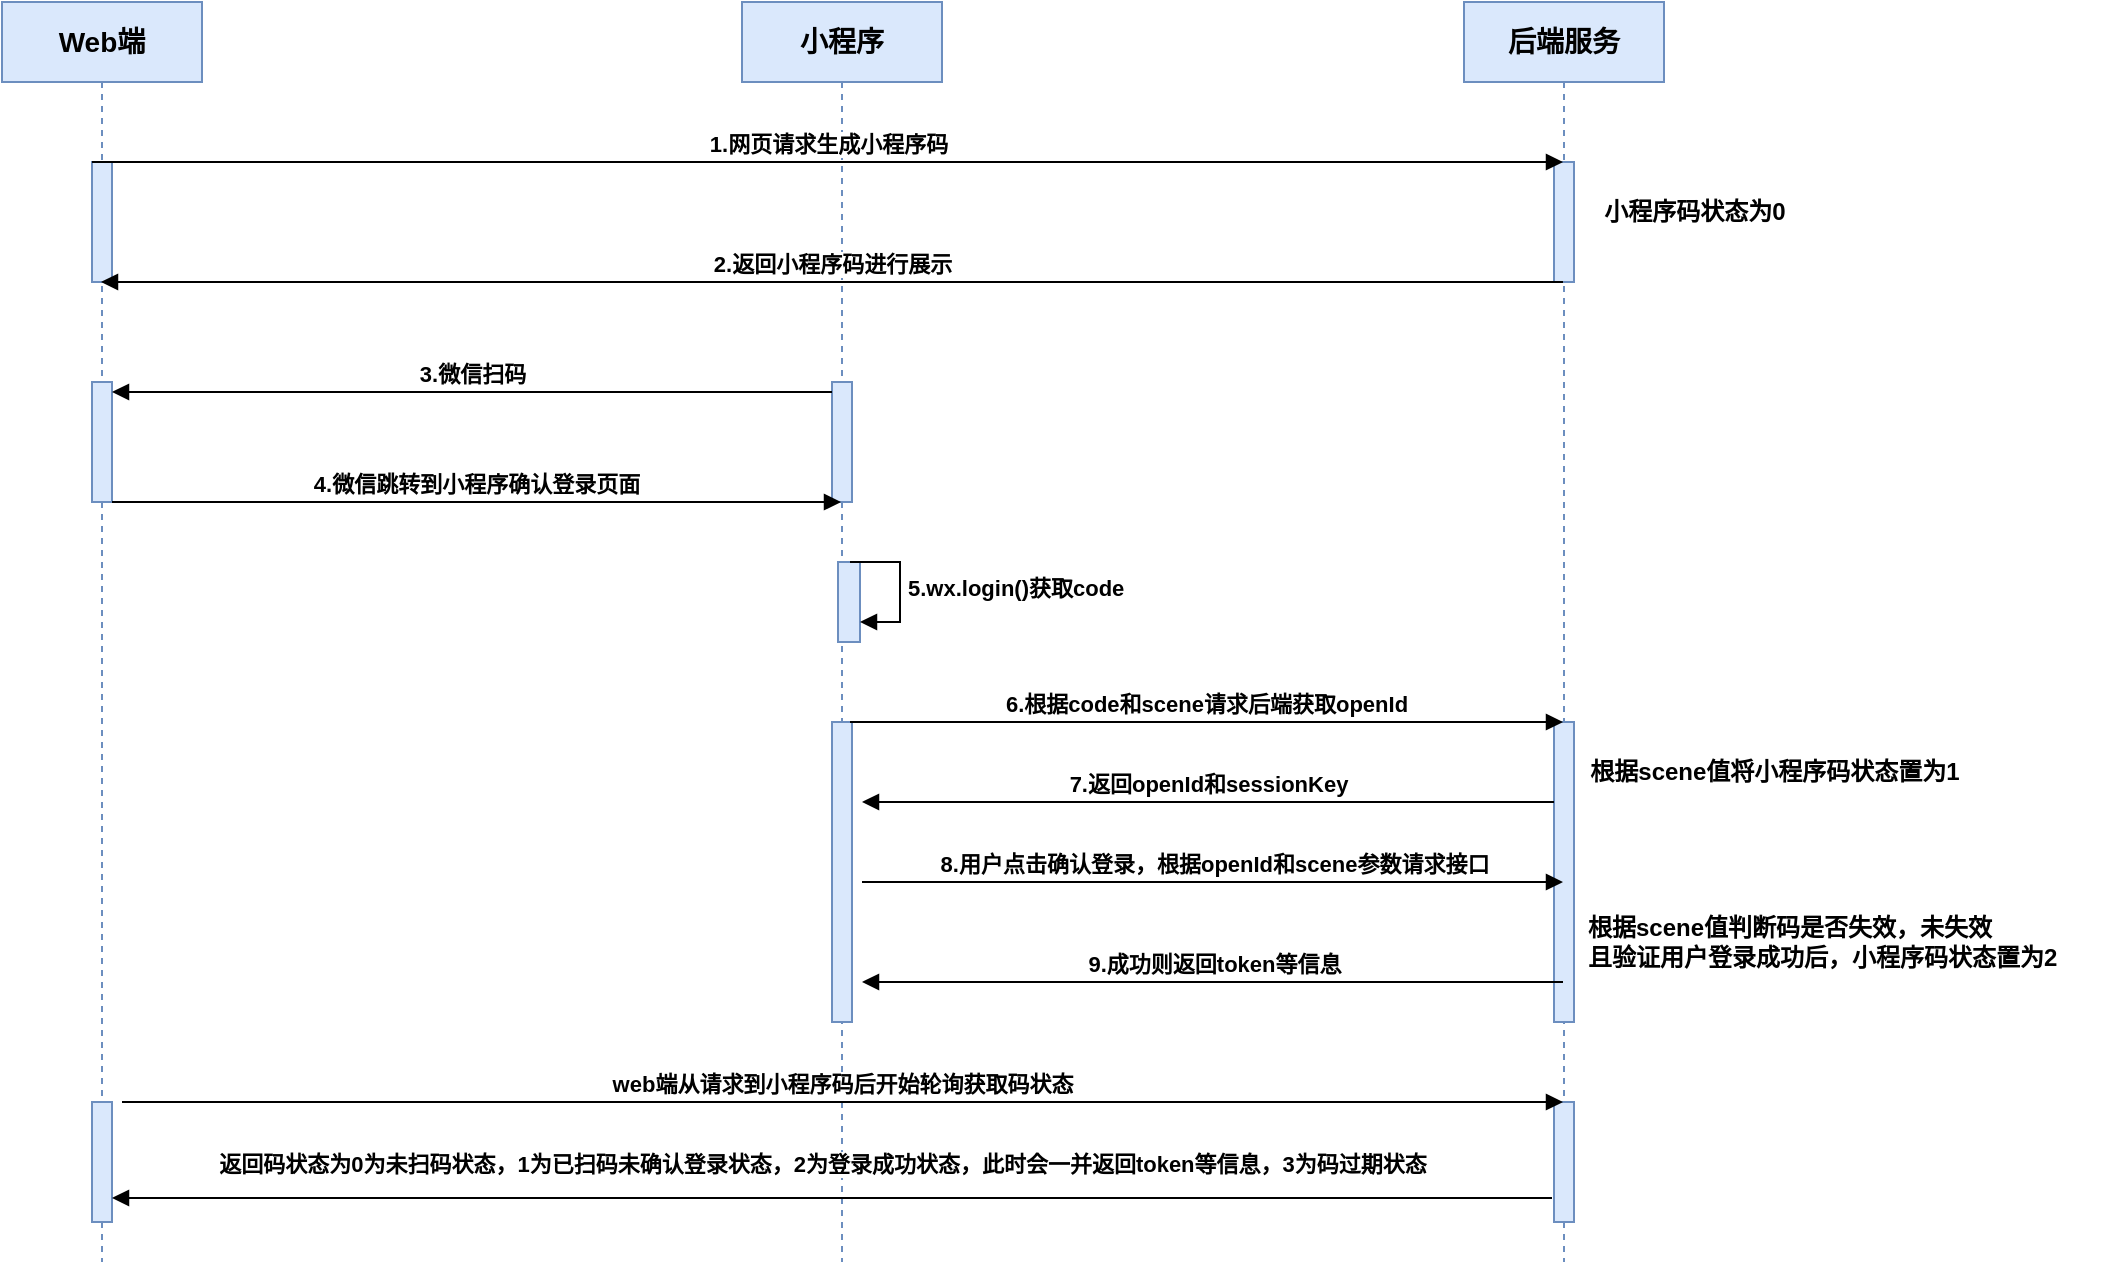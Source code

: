<mxfile version="21.7.2" type="github">
  <diagram name="第 1 页" id="rQ2lWjcHgX8oQIh0ghAI">
    <mxGraphModel dx="1434" dy="758" grid="1" gridSize="10" guides="1" tooltips="1" connect="1" arrows="1" fold="1" page="1" pageScale="1" pageWidth="827" pageHeight="1169" math="0" shadow="0">
      <root>
        <mxCell id="0" />
        <mxCell id="1" parent="0" />
        <mxCell id="YomFTz4jYWi4zwz7rAQW-1" value="Web端" style="shape=umlLifeline;perimeter=lifelinePerimeter;whiteSpace=wrap;html=1;container=1;dropTarget=0;collapsible=0;recursiveResize=0;outlineConnect=0;portConstraint=eastwest;newEdgeStyle={&quot;curved&quot;:0,&quot;rounded&quot;:0};fillColor=#dae8fc;strokeColor=#6c8ebf;strokeWidth=1;fontStyle=1;fontSize=14;" vertex="1" parent="1">
          <mxGeometry x="190" y="130" width="100" height="630" as="geometry" />
        </mxCell>
        <mxCell id="YomFTz4jYWi4zwz7rAQW-4" value="" style="html=1;points=[[0,0,0,0,5],[0,1,0,0,-5],[1,0,0,0,5],[1,1,0,0,-5]];perimeter=orthogonalPerimeter;outlineConnect=0;targetShapes=umlLifeline;portConstraint=eastwest;newEdgeStyle={&quot;curved&quot;:0,&quot;rounded&quot;:0};fillColor=#dae8fc;strokeColor=#6c8ebf;" vertex="1" parent="YomFTz4jYWi4zwz7rAQW-1">
          <mxGeometry x="45" y="80" width="10" height="60" as="geometry" />
        </mxCell>
        <mxCell id="YomFTz4jYWi4zwz7rAQW-8" value="" style="html=1;points=[[0,0,0,0,5],[0,1,0,0,-5],[1,0,0,0,5],[1,1,0,0,-5]];perimeter=orthogonalPerimeter;outlineConnect=0;targetShapes=umlLifeline;portConstraint=eastwest;newEdgeStyle={&quot;curved&quot;:0,&quot;rounded&quot;:0};fillColor=#dae8fc;strokeColor=#6c8ebf;" vertex="1" parent="YomFTz4jYWi4zwz7rAQW-1">
          <mxGeometry x="45" y="190" width="10" height="60" as="geometry" />
        </mxCell>
        <mxCell id="YomFTz4jYWi4zwz7rAQW-39" value="" style="html=1;points=[[0,0,0,0,5],[0,1,0,0,-5],[1,0,0,0,5],[1,1,0,0,-5]];perimeter=orthogonalPerimeter;outlineConnect=0;targetShapes=umlLifeline;portConstraint=eastwest;newEdgeStyle={&quot;curved&quot;:0,&quot;rounded&quot;:0};fillColor=#dae8fc;strokeColor=#6c8ebf;" vertex="1" parent="YomFTz4jYWi4zwz7rAQW-1">
          <mxGeometry x="45" y="550" width="10" height="60" as="geometry" />
        </mxCell>
        <mxCell id="YomFTz4jYWi4zwz7rAQW-2" value="小程序" style="shape=umlLifeline;perimeter=lifelinePerimeter;whiteSpace=wrap;html=1;container=1;dropTarget=0;collapsible=0;recursiveResize=0;outlineConnect=0;portConstraint=eastwest;newEdgeStyle={&quot;curved&quot;:0,&quot;rounded&quot;:0};fillColor=#dae8fc;strokeColor=#6c8ebf;fontStyle=1;fontSize=14;" vertex="1" parent="1">
          <mxGeometry x="560" y="130" width="100" height="630" as="geometry" />
        </mxCell>
        <mxCell id="YomFTz4jYWi4zwz7rAQW-12" value="" style="html=1;points=[[0,0,0,0,5],[0,1,0,0,-5],[1,0,0,0,5],[1,1,0,0,-5]];perimeter=orthogonalPerimeter;outlineConnect=0;targetShapes=umlLifeline;portConstraint=eastwest;newEdgeStyle={&quot;curved&quot;:0,&quot;rounded&quot;:0};fillColor=#dae8fc;strokeColor=#6c8ebf;" vertex="1" parent="YomFTz4jYWi4zwz7rAQW-2">
          <mxGeometry x="45" y="190" width="10" height="60" as="geometry" />
        </mxCell>
        <mxCell id="YomFTz4jYWi4zwz7rAQW-20" value="" style="html=1;points=[[0,0,0,0,5],[0,1,0,0,-5],[1,0,0,0,5],[1,1,0,0,-5]];perimeter=orthogonalPerimeter;outlineConnect=0;targetShapes=umlLifeline;portConstraint=eastwest;newEdgeStyle={&quot;curved&quot;:0,&quot;rounded&quot;:0};fillColor=#dae8fc;strokeColor=#6c8ebf;" vertex="1" parent="YomFTz4jYWi4zwz7rAQW-2">
          <mxGeometry x="48" y="280" width="11" height="40" as="geometry" />
        </mxCell>
        <mxCell id="YomFTz4jYWi4zwz7rAQW-21" value="&lt;b&gt;5.wx.login()获取code&lt;/b&gt;" style="html=1;align=left;spacingLeft=2;endArrow=block;rounded=0;edgeStyle=orthogonalEdgeStyle;curved=0;rounded=0;" edge="1" parent="YomFTz4jYWi4zwz7rAQW-2">
          <mxGeometry x="0.013" relative="1" as="geometry">
            <mxPoint x="54" y="280" as="sourcePoint" />
            <Array as="points">
              <mxPoint x="79" y="280" />
              <mxPoint x="79" y="310" />
            </Array>
            <mxPoint x="59" y="310" as="targetPoint" />
            <mxPoint as="offset" />
          </mxGeometry>
        </mxCell>
        <mxCell id="YomFTz4jYWi4zwz7rAQW-23" value="" style="html=1;points=[[0,0,0,0,5],[0,1,0,0,-5],[1,0,0,0,5],[1,1,0,0,-5]];perimeter=orthogonalPerimeter;outlineConnect=0;targetShapes=umlLifeline;portConstraint=eastwest;newEdgeStyle={&quot;curved&quot;:0,&quot;rounded&quot;:0};fillColor=#dae8fc;strokeColor=#6c8ebf;" vertex="1" parent="YomFTz4jYWi4zwz7rAQW-2">
          <mxGeometry x="45" y="360" width="10" height="150" as="geometry" />
        </mxCell>
        <mxCell id="YomFTz4jYWi4zwz7rAQW-3" value="后端服务" style="shape=umlLifeline;perimeter=lifelinePerimeter;whiteSpace=wrap;html=1;container=1;dropTarget=0;collapsible=0;recursiveResize=0;outlineConnect=0;portConstraint=eastwest;newEdgeStyle={&quot;curved&quot;:0,&quot;rounded&quot;:0};fillColor=#dae8fc;strokeColor=#6c8ebf;fontStyle=1;fontSize=14;" vertex="1" parent="1">
          <mxGeometry x="921" y="130" width="100" height="630" as="geometry" />
        </mxCell>
        <mxCell id="YomFTz4jYWi4zwz7rAQW-5" value="" style="html=1;points=[[0,0,0,0,5],[0,1,0,0,-5],[1,0,0,0,5],[1,1,0,0,-5]];perimeter=orthogonalPerimeter;outlineConnect=0;targetShapes=umlLifeline;portConstraint=eastwest;newEdgeStyle={&quot;curved&quot;:0,&quot;rounded&quot;:0};fillColor=#dae8fc;strokeColor=#6c8ebf;" vertex="1" parent="YomFTz4jYWi4zwz7rAQW-3">
          <mxGeometry x="45" y="80" width="10" height="60" as="geometry" />
        </mxCell>
        <mxCell id="YomFTz4jYWi4zwz7rAQW-24" value="" style="html=1;points=[[0,0,0,0,5],[0,1,0,0,-5],[1,0,0,0,5],[1,1,0,0,-5]];perimeter=orthogonalPerimeter;outlineConnect=0;targetShapes=umlLifeline;portConstraint=eastwest;newEdgeStyle={&quot;curved&quot;:0,&quot;rounded&quot;:0};fillColor=#dae8fc;strokeColor=#6c8ebf;" vertex="1" parent="YomFTz4jYWi4zwz7rAQW-3">
          <mxGeometry x="45" y="360" width="10" height="150" as="geometry" />
        </mxCell>
        <mxCell id="YomFTz4jYWi4zwz7rAQW-41" value="" style="html=1;points=[[0,0,0,0,5],[0,1,0,0,-5],[1,0,0,0,5],[1,1,0,0,-5]];perimeter=orthogonalPerimeter;outlineConnect=0;targetShapes=umlLifeline;portConstraint=eastwest;newEdgeStyle={&quot;curved&quot;:0,&quot;rounded&quot;:0};fillColor=#dae8fc;strokeColor=#6c8ebf;" vertex="1" parent="YomFTz4jYWi4zwz7rAQW-3">
          <mxGeometry x="45" y="550" width="10" height="60" as="geometry" />
        </mxCell>
        <mxCell id="YomFTz4jYWi4zwz7rAQW-6" value="&lt;b&gt;1.网页请求生成小程序码&lt;/b&gt;" style="html=1;verticalAlign=bottom;endArrow=block;curved=0;rounded=0;exitX=0;exitY=0;exitDx=0;exitDy=5;exitPerimeter=0;" edge="1" parent="1" target="YomFTz4jYWi4zwz7rAQW-3">
          <mxGeometry x="0.001" width="80" relative="1" as="geometry">
            <mxPoint x="235" y="210" as="sourcePoint" />
            <mxPoint x="739.5" y="210" as="targetPoint" />
            <mxPoint as="offset" />
          </mxGeometry>
        </mxCell>
        <mxCell id="YomFTz4jYWi4zwz7rAQW-7" value="&lt;b&gt;2.返回小程序码进行展示&lt;/b&gt;" style="html=1;verticalAlign=bottom;endArrow=block;curved=0;rounded=0;" edge="1" parent="1" source="YomFTz4jYWi4zwz7rAQW-3">
          <mxGeometry x="0.001" width="80" relative="1" as="geometry">
            <mxPoint x="735" y="270" as="sourcePoint" />
            <mxPoint x="239.5" y="270" as="targetPoint" />
            <mxPoint as="offset" />
          </mxGeometry>
        </mxCell>
        <mxCell id="YomFTz4jYWi4zwz7rAQW-13" value="&lt;b&gt;3.微信扫码&lt;/b&gt;" style="html=1;verticalAlign=bottom;endArrow=block;rounded=0;exitX=0;exitY=0;exitDx=0;exitDy=5;exitPerimeter=0;" edge="1" parent="1" source="YomFTz4jYWi4zwz7rAQW-12" target="YomFTz4jYWi4zwz7rAQW-8">
          <mxGeometry width="80" relative="1" as="geometry">
            <mxPoint x="575.5" y="320" as="sourcePoint" />
            <mxPoint x="250" y="320" as="targetPoint" />
            <mxPoint as="offset" />
          </mxGeometry>
        </mxCell>
        <mxCell id="YomFTz4jYWi4zwz7rAQW-14" value="&lt;b&gt;4.微信跳转到小程序确认登录页面&lt;/b&gt;" style="html=1;verticalAlign=bottom;endArrow=block;curved=0;rounded=0;" edge="1" parent="1" source="YomFTz4jYWi4zwz7rAQW-8" target="YomFTz4jYWi4zwz7rAQW-2">
          <mxGeometry x="-0.001" width="80" relative="1" as="geometry">
            <mxPoint x="300" y="380" as="sourcePoint" />
            <mxPoint x="380" y="380" as="targetPoint" />
            <Array as="points">
              <mxPoint x="450" y="380" />
            </Array>
            <mxPoint as="offset" />
          </mxGeometry>
        </mxCell>
        <mxCell id="YomFTz4jYWi4zwz7rAQW-25" value="&lt;b&gt;6.根据code和scene请求后端获取openId&lt;/b&gt;" style="html=1;verticalAlign=bottom;endArrow=block;curved=0;rounded=0;" edge="1" parent="1" target="YomFTz4jYWi4zwz7rAQW-3">
          <mxGeometry x="-0.001" width="80" relative="1" as="geometry">
            <mxPoint x="614" y="490" as="sourcePoint" />
            <mxPoint x="694" y="490" as="targetPoint" />
            <mxPoint as="offset" />
          </mxGeometry>
        </mxCell>
        <mxCell id="YomFTz4jYWi4zwz7rAQW-26" value="小程序码状态为0" style="text;html=1;align=center;verticalAlign=middle;resizable=0;points=[];autosize=1;strokeColor=none;fillColor=none;fontStyle=1" vertex="1" parent="1">
          <mxGeometry x="981" y="220" width="110" height="30" as="geometry" />
        </mxCell>
        <mxCell id="YomFTz4jYWi4zwz7rAQW-27" value="&lt;b&gt;根据scene值将小程序码状态置为1&lt;/b&gt;" style="text;html=1;align=center;verticalAlign=middle;resizable=0;points=[];autosize=1;strokeColor=none;fillColor=none;" vertex="1" parent="1">
          <mxGeometry x="971" y="500" width="210" height="30" as="geometry" />
        </mxCell>
        <mxCell id="YomFTz4jYWi4zwz7rAQW-29" value="&lt;b&gt;7.返回openId和sessionKey&lt;/b&gt;" style="html=1;verticalAlign=bottom;endArrow=block;curved=0;rounded=0;" edge="1" parent="1" source="YomFTz4jYWi4zwz7rAQW-24">
          <mxGeometry width="80" relative="1" as="geometry">
            <mxPoint x="570" y="400" as="sourcePoint" />
            <mxPoint x="620" y="530" as="targetPoint" />
            <Array as="points">
              <mxPoint x="760" y="530" />
            </Array>
          </mxGeometry>
        </mxCell>
        <mxCell id="YomFTz4jYWi4zwz7rAQW-36" value="&lt;b&gt;8.用户点击确认登录，根据openId和scene参数请求接口&lt;/b&gt;" style="html=1;verticalAlign=bottom;endArrow=block;curved=0;rounded=0;" edge="1" parent="1" target="YomFTz4jYWi4zwz7rAQW-3">
          <mxGeometry x="0.004" width="80" relative="1" as="geometry">
            <mxPoint x="620" y="570" as="sourcePoint" />
            <mxPoint x="700" y="570" as="targetPoint" />
            <mxPoint as="offset" />
          </mxGeometry>
        </mxCell>
        <mxCell id="YomFTz4jYWi4zwz7rAQW-37" value="&lt;b&gt;9.成功则返回token等信息&lt;/b&gt;" style="html=1;verticalAlign=bottom;endArrow=block;curved=0;rounded=0;" edge="1" parent="1" source="YomFTz4jYWi4zwz7rAQW-3">
          <mxGeometry x="-0.001" width="80" relative="1" as="geometry">
            <mxPoint x="920" y="620" as="sourcePoint" />
            <mxPoint x="620" y="620" as="targetPoint" />
            <mxPoint as="offset" />
          </mxGeometry>
        </mxCell>
        <mxCell id="YomFTz4jYWi4zwz7rAQW-38" value="&lt;b&gt;根据scene值判断码是否失效，未失效&lt;br&gt;且验证用户登录成功后，小程序码状态置为2&lt;/b&gt;" style="text;html=1;align=left;verticalAlign=middle;resizable=0;points=[];autosize=1;strokeColor=none;fillColor=none;" vertex="1" parent="1">
          <mxGeometry x="981" y="580" width="260" height="40" as="geometry" />
        </mxCell>
        <mxCell id="YomFTz4jYWi4zwz7rAQW-40" value="&lt;b&gt;web端从请求到小程序码后开始轮询获取码状态&lt;/b&gt;" style="html=1;verticalAlign=bottom;endArrow=block;curved=0;rounded=0;" edge="1" parent="1" target="YomFTz4jYWi4zwz7rAQW-3">
          <mxGeometry x="-0.001" width="80" relative="1" as="geometry">
            <mxPoint x="250" y="680" as="sourcePoint" />
            <mxPoint x="530" y="490" as="targetPoint" />
            <mxPoint as="offset" />
          </mxGeometry>
        </mxCell>
        <mxCell id="YomFTz4jYWi4zwz7rAQW-42" value="&lt;b&gt;返回码状态为0为未扫码状态，1为已扫码未确认登录状态，2为登录成功状态，此时会一并返回token等信息，3为码过期状态&lt;/b&gt;" style="html=1;verticalAlign=bottom;endArrow=block;rounded=0;exitX=-0.1;exitY=0.8;exitDx=0;exitDy=0;exitPerimeter=0;" edge="1" parent="1" source="YomFTz4jYWi4zwz7rAQW-41" target="YomFTz4jYWi4zwz7rAQW-39">
          <mxGeometry x="0.014" y="-8" width="80" relative="1" as="geometry">
            <mxPoint x="880" y="730" as="sourcePoint" />
            <mxPoint x="250" y="730" as="targetPoint" />
            <mxPoint as="offset" />
          </mxGeometry>
        </mxCell>
      </root>
    </mxGraphModel>
  </diagram>
</mxfile>
